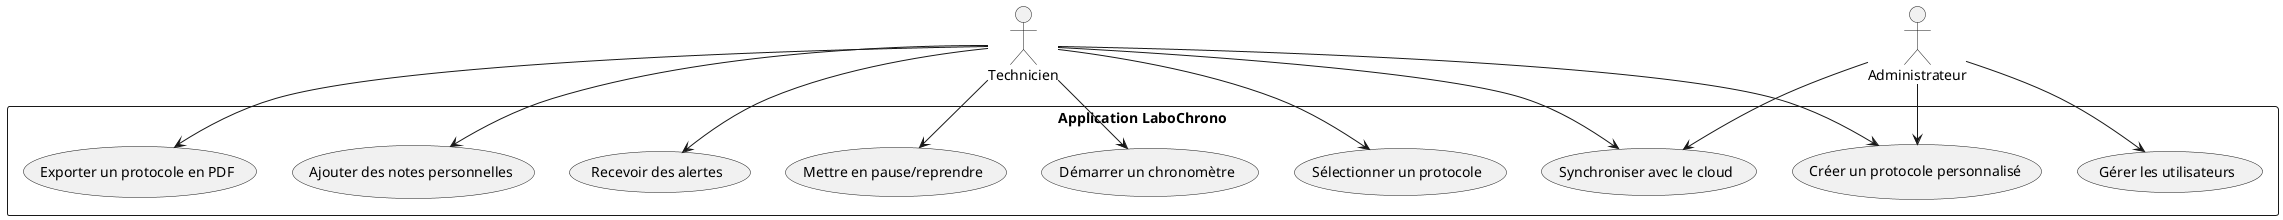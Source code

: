 @startuml

actor Technicien
actor Administrateur

rectangle "Application LaboChrono" {
  usecase "Sélectionner un protocole" as UC1
  usecase "Démarrer un chronomètre" as UC2
  usecase "Mettre en pause/reprendre" as UC3
  usecase "Recevoir des alertes" as UC4
  usecase "Ajouter des notes personnelles" as UC5
  usecase "Exporter un protocole en PDF" as UC6
  usecase "Créer un protocole personnalisé" as UC7
  usecase "Synchroniser avec le cloud" as UC8
  usecase "Gérer les utilisateurs" as UC9
}

Technicien --> UC1
Technicien --> UC2
Technicien --> UC3
Technicien --> UC4
Technicien --> UC5
Technicien --> UC6
Technicien --> UC7
Technicien --> UC8

Administrateur --> UC9
Administrateur --> UC7
Administrateur --> UC8

@enduml
